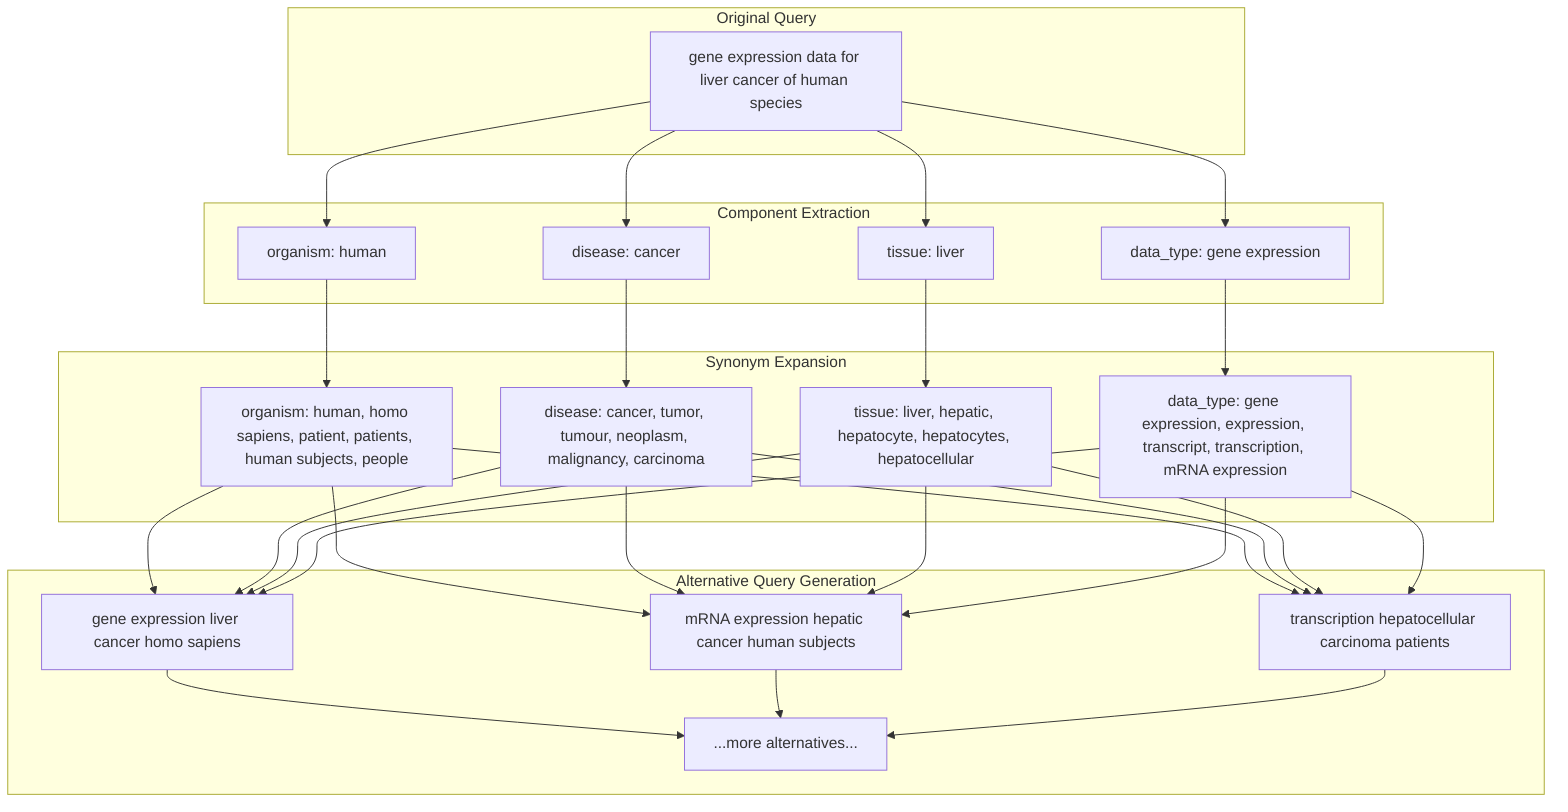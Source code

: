 graph TD
    subgraph "Original Query"
        OQ["gene expression data for liver cancer of human species"]
    end

    subgraph "Component Extraction"
        CE_O["organism: human"]
        CE_D["disease: cancer"]
        CE_T["tissue: liver"]
        CE_DT["data_type: gene expression"]
    end

    subgraph "Synonym Expansion"
        SE_O["organism: human, homo sapiens, patient, patients, human subjects, people"]
        SE_D["disease: cancer, tumor, tumour, neoplasm, malignancy, carcinoma"]
        SE_T["tissue: liver, hepatic, hepatocyte, hepatocytes, hepatocellular"]
        SE_DT["data_type: gene expression, expression, transcript, transcription, mRNA expression"]
    end

    subgraph "Alternative Query Generation"
        AQ1["gene expression liver cancer homo sapiens"]
        AQ2["mRNA expression hepatic cancer human subjects"]
        AQ3["transcription hepatocellular carcinoma patients"]
        AQ4["...more alternatives..."]
    end

    OQ --> CE_O
    OQ --> CE_D
    OQ --> CE_T
    OQ --> CE_DT

    CE_O --> SE_O
    CE_D --> SE_D
    CE_T --> SE_T
    CE_DT --> SE_DT

    SE_O --> AQ1
    SE_O --> AQ2
    SE_O --> AQ3

    SE_D --> AQ1
    SE_D --> AQ2
    SE_D --> AQ3

    SE_T --> AQ1
    SE_T --> AQ2
    SE_T --> AQ3

    SE_DT --> AQ1
    SE_DT --> AQ2
    SE_DT --> AQ3

    AQ1 --> AQ4
    AQ2 --> AQ4
    AQ3 --> AQ4